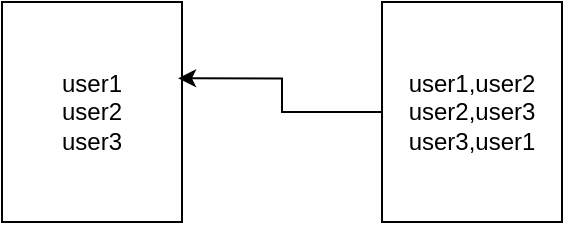 <mxfile version="26.0.16">
  <diagram name="페이지-1" id="WD2OT2dgkcuHMD83I0H0">
    <mxGraphModel dx="1290" dy="562" grid="1" gridSize="10" guides="1" tooltips="1" connect="1" arrows="1" fold="1" page="1" pageScale="1" pageWidth="1169" pageHeight="827" math="0" shadow="0">
      <root>
        <mxCell id="0" />
        <mxCell id="1" parent="0" />
        <mxCell id="AahRmUFbqmoOFG2V4ORb-2" value="user1&lt;div&gt;user2&lt;/div&gt;&lt;div&gt;user3&lt;/div&gt;" style="rounded=0;whiteSpace=wrap;html=1;" vertex="1" parent="1">
          <mxGeometry x="170" y="240" width="90" height="110" as="geometry" />
        </mxCell>
        <mxCell id="AahRmUFbqmoOFG2V4ORb-3" value="user1,user2&lt;div&gt;user2,user3&lt;/div&gt;&lt;div&gt;user3,user1&lt;/div&gt;" style="rounded=0;whiteSpace=wrap;html=1;" vertex="1" parent="1">
          <mxGeometry x="360" y="240" width="90" height="110" as="geometry" />
        </mxCell>
        <mxCell id="AahRmUFbqmoOFG2V4ORb-4" style="edgeStyle=orthogonalEdgeStyle;rounded=0;orthogonalLoop=1;jettySize=auto;html=1;exitX=0;exitY=0.5;exitDx=0;exitDy=0;entryX=0.978;entryY=0.347;entryDx=0;entryDy=0;entryPerimeter=0;" edge="1" parent="1" source="AahRmUFbqmoOFG2V4ORb-3" target="AahRmUFbqmoOFG2V4ORb-2">
          <mxGeometry relative="1" as="geometry">
            <mxPoint x="290" y="270" as="targetPoint" />
          </mxGeometry>
        </mxCell>
      </root>
    </mxGraphModel>
  </diagram>
</mxfile>
